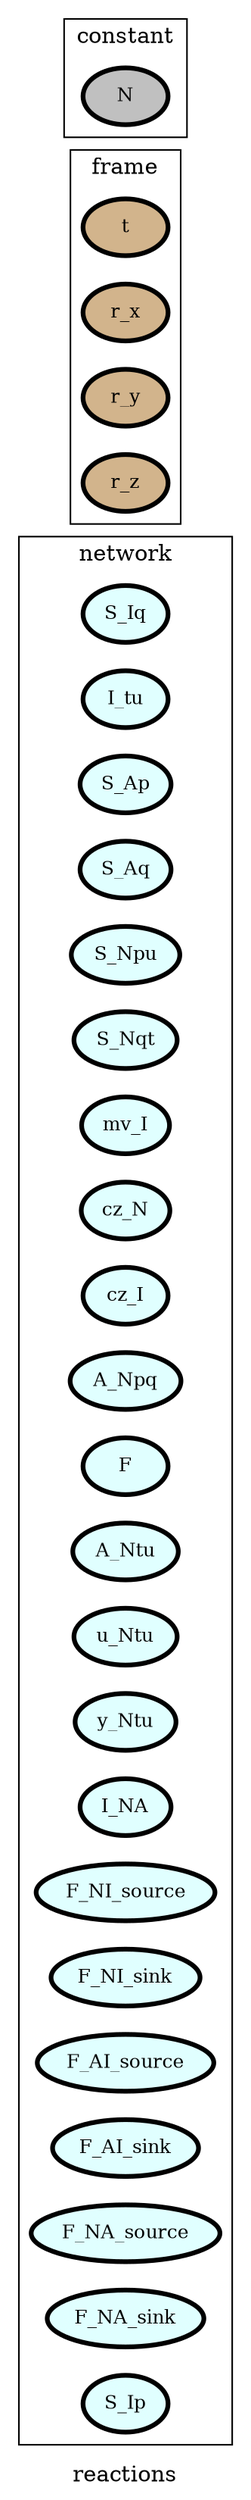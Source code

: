 digraph reactions {
label=reactions;
rankdir=LR;
subgraph cluster_reactions___network {
label=network;
rankdir=LR;
V_10 [fillcolor=lightcyan, fontsize=12, label=S_Iq, penwidth=3, style=filled];
V_11 [fillcolor=lightcyan, fontsize=12, label=I_tu, penwidth=3, style=filled];
V_12 [fillcolor=lightcyan, fontsize=12, label=S_Ap, penwidth=3, style=filled];
V_13 [fillcolor=lightcyan, fontsize=12, label=S_Aq, penwidth=3, style=filled];
V_14 [fillcolor=lightcyan, fontsize=12, label=S_Npu, penwidth=3, style=filled];
V_15 [fillcolor=lightcyan, fontsize=12, label=S_Nqt, penwidth=3, style=filled];
V_16 [fillcolor=lightcyan, fontsize=12, label=mv_I, penwidth=3, style=filled];
V_17 [fillcolor=lightcyan, fontsize=12, label=cz_N, penwidth=3, style=filled];
V_18 [fillcolor=lightcyan, fontsize=12, label=cz_I, penwidth=3, style=filled];
V_19 [fillcolor=lightcyan, fontsize=12, label=A_Npq, penwidth=3, style=filled];
V_2 [fillcolor=lightcyan, fontsize=12, label=F, penwidth=3, style=filled];
V_20 [fillcolor=lightcyan, fontsize=12, label=A_Ntu, penwidth=3, style=filled];
V_21 [fillcolor=lightcyan, fontsize=12, label=u_Ntu, penwidth=3, style=filled];
V_22 [fillcolor=lightcyan, fontsize=12, label=y_Ntu, penwidth=3, style=filled];
V_27 [fillcolor=lightcyan, fontsize=12, label=I_NA, penwidth=3, style=filled];
V_3 [fillcolor=lightcyan, fontsize=12, label=F_NI_source, penwidth=3, style=filled];
V_4 [fillcolor=lightcyan, fontsize=12, label=F_NI_sink, penwidth=3, style=filled];
V_5 [fillcolor=lightcyan, fontsize=12, label=F_AI_source, penwidth=3, style=filled];
V_6 [fillcolor=lightcyan, fontsize=12, label=F_AI_sink, penwidth=3, style=filled];
V_7 [fillcolor=lightcyan, fontsize=12, label=F_NA_source, penwidth=3, style=filled];
V_8 [fillcolor=lightcyan, fontsize=12, label=F_NA_sink, penwidth=3, style=filled];
V_9 [fillcolor=lightcyan, fontsize=12, label=S_Ip, penwidth=3, style=filled];
}

subgraph cluster_reactions___differenceOperator {
label=differenceOperator;
rankdir=LR;
}

subgraph cluster_reactions___frame {
label=frame;
rankdir=LR;
V_1 [fillcolor=tan, fontsize=12, label=t, penwidth=3, style=filled];
V_23 [fillcolor=tan, fontsize=12, label=r_x, penwidth=3, style=filled];
V_24 [fillcolor=tan, fontsize=12, label=r_y, penwidth=3, style=filled];
V_25 [fillcolor=tan, fontsize=12, label=r_z, penwidth=3, style=filled];
}

subgraph cluster_reactions___state {
label=state;
rankdir=LR;
}

subgraph cluster_reactions___constant {
label=constant;
rankdir=LR;
V_26 [fillcolor=grey, fontsize=12, label=N, penwidth=3, style=filled];
}

subgraph cluster_reactions___effort {
label=effort;
rankdir=LR;
}

subgraph cluster_reactions___secondaryState {
label=secondaryState;
rankdir=LR;
}

subgraph cluster_reactions___diffState {
label=diffState;
rankdir=LR;
}

subgraph cluster_reactions___conversion {
label=conversion;
rankdir=LR;
}

}
